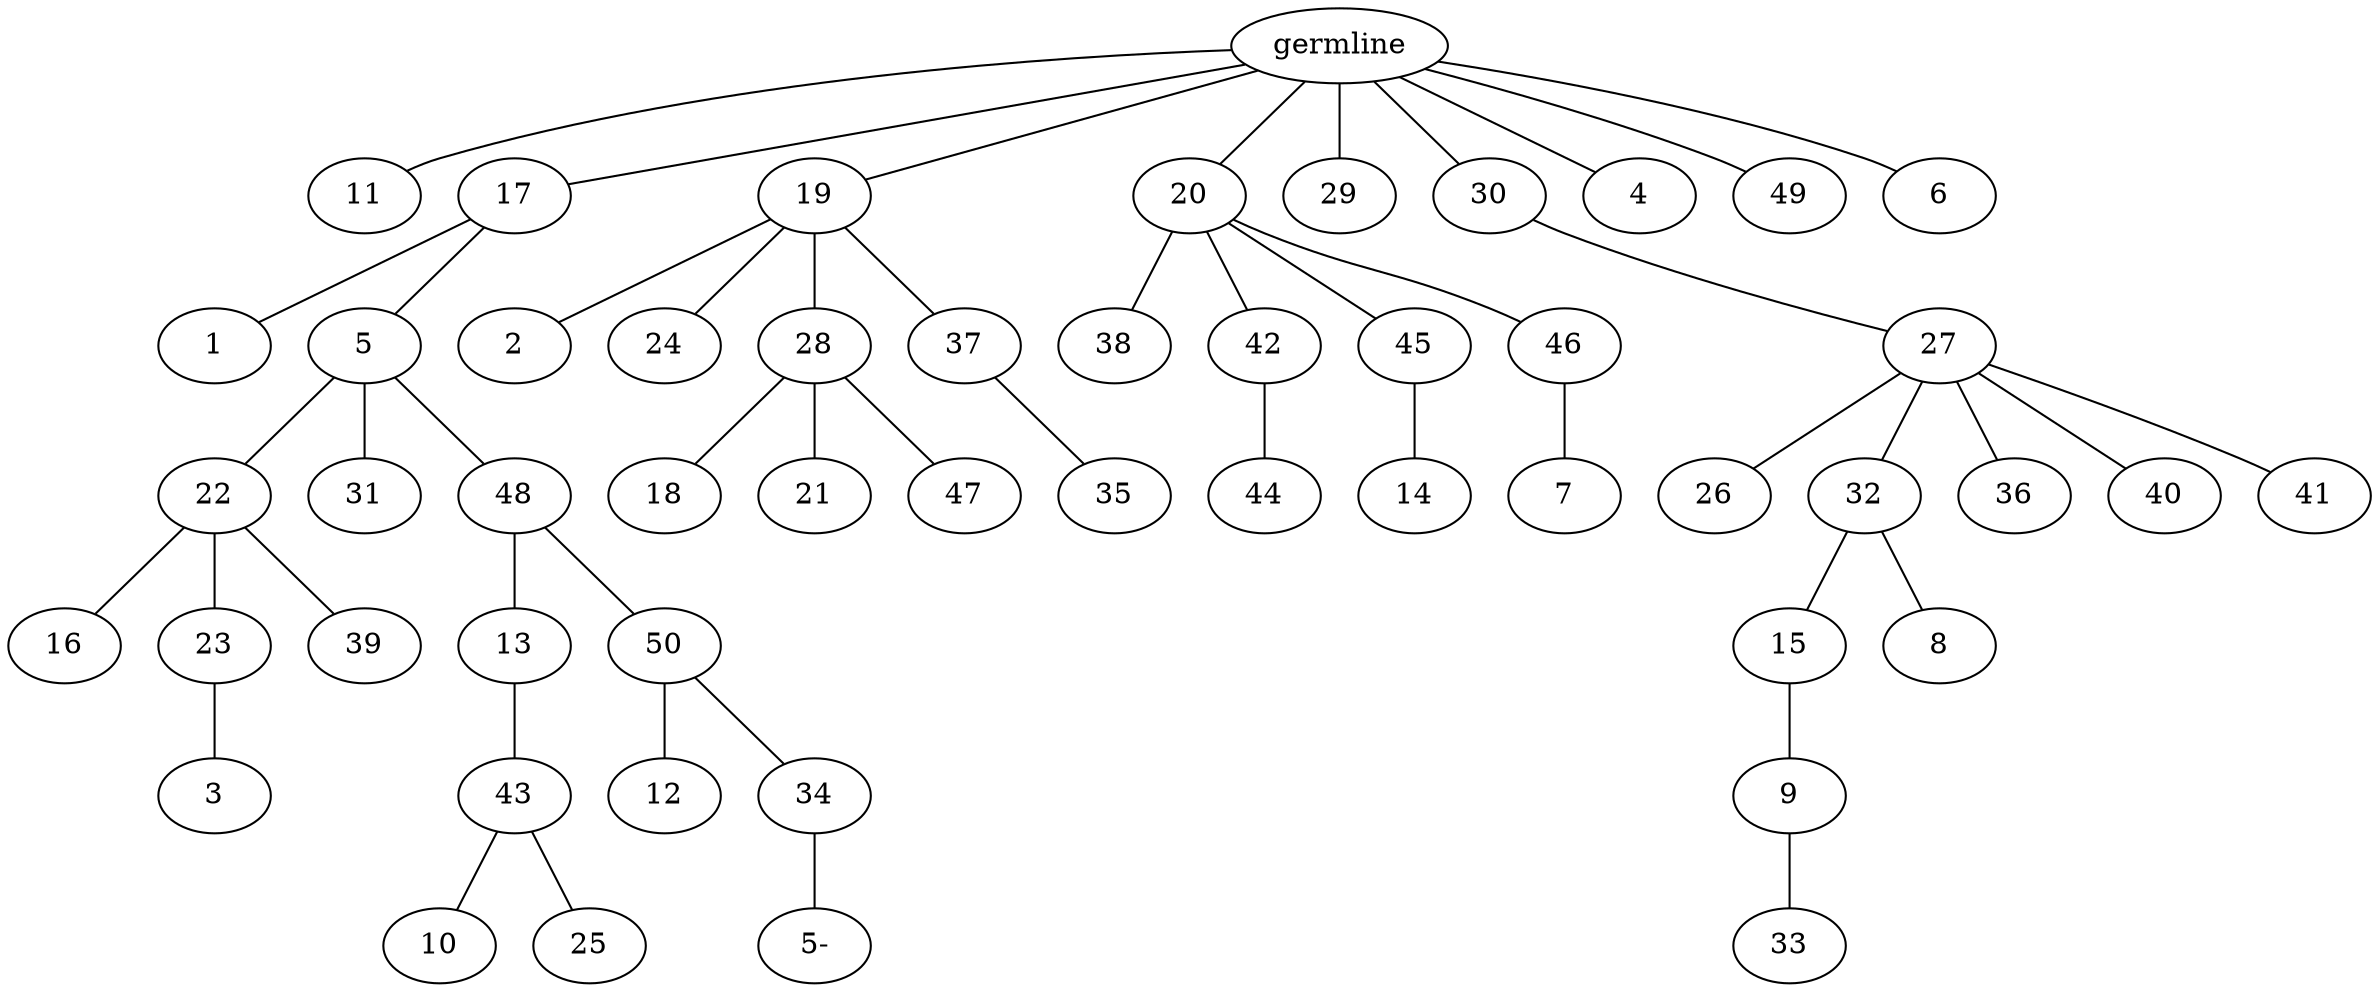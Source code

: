 graph tree {
    "140665052919024" [label="germline"];
    "140665052849728" [label="11"];
    "140665052850784" [label="17"];
    "140665052701360" [label="1"];
    "140665052704096" [label="5"];
    "140665052703856" [label="22"];
    "140665052701888" [label="16"];
    "140665052702320" [label="23"];
    "140665052702512" [label="3"];
    "140665052702416" [label="39"];
    "140665052703136" [label="31"];
    "140665052704672" [label="48"];
    "140665052759568" [label="13"];
    "140665052761392" [label="43"];
    "140665052758896" [label="10"];
    "140665052760000" [label="25"];
    "140665052761872" [label="50"];
    "140665052761632" [label="12"];
    "140665052759376" [label="34"];
    "140665052704720" [label="5-"];
    "140665052851696" [label="19"];
    "140665052702176" [label="2"];
    "140665052703664" [label="24"];
    "140665052701984" [label="28"];
    "140665052759856" [label="18"];
    "140665052758704" [label="21"];
    "140665052759904" [label="47"];
    "140665052703088" [label="37"];
    "140665052760960" [label="35"];
    "140665052849248" [label="20"];
    "140665052703760" [label="38"];
    "140665052704192" [label="42"];
    "140665052952656" [label="44"];
    "140665052954096" [label="45"];
    "140665052952992" [label="14"];
    "140665052951408" [label="46"];
    "140665052952464" [label="7"];
    "140665052848864" [label="29"];
    "140665052758512" [label="30"];
    "140665052954192" [label="27"];
    "140665052952512" [label="26"];
    "140665052951360" [label="32"];
    "140665052738896" [label="15"];
    "140665052740816" [label="9"];
    "140665052740096" [label="33"];
    "140665052739232" [label="8"];
    "140665052950784" [label="36"];
    "140665052951456" [label="40"];
    "140665052740912" [label="41"];
    "140665052758992" [label="4"];
    "140665052951072" [label="49"];
    "140665052954384" [label="6"];
    "140665052919024" -- "140665052849728";
    "140665052919024" -- "140665052850784";
    "140665052919024" -- "140665052851696";
    "140665052919024" -- "140665052849248";
    "140665052919024" -- "140665052848864";
    "140665052919024" -- "140665052758512";
    "140665052919024" -- "140665052758992";
    "140665052919024" -- "140665052951072";
    "140665052919024" -- "140665052954384";
    "140665052850784" -- "140665052701360";
    "140665052850784" -- "140665052704096";
    "140665052704096" -- "140665052703856";
    "140665052704096" -- "140665052703136";
    "140665052704096" -- "140665052704672";
    "140665052703856" -- "140665052701888";
    "140665052703856" -- "140665052702320";
    "140665052703856" -- "140665052702416";
    "140665052702320" -- "140665052702512";
    "140665052704672" -- "140665052759568";
    "140665052704672" -- "140665052761872";
    "140665052759568" -- "140665052761392";
    "140665052761392" -- "140665052758896";
    "140665052761392" -- "140665052760000";
    "140665052761872" -- "140665052761632";
    "140665052761872" -- "140665052759376";
    "140665052759376" -- "140665052704720";
    "140665052851696" -- "140665052702176";
    "140665052851696" -- "140665052703664";
    "140665052851696" -- "140665052701984";
    "140665052851696" -- "140665052703088";
    "140665052701984" -- "140665052759856";
    "140665052701984" -- "140665052758704";
    "140665052701984" -- "140665052759904";
    "140665052703088" -- "140665052760960";
    "140665052849248" -- "140665052703760";
    "140665052849248" -- "140665052704192";
    "140665052849248" -- "140665052954096";
    "140665052849248" -- "140665052951408";
    "140665052704192" -- "140665052952656";
    "140665052954096" -- "140665052952992";
    "140665052951408" -- "140665052952464";
    "140665052758512" -- "140665052954192";
    "140665052954192" -- "140665052952512";
    "140665052954192" -- "140665052951360";
    "140665052954192" -- "140665052950784";
    "140665052954192" -- "140665052951456";
    "140665052954192" -- "140665052740912";
    "140665052951360" -- "140665052738896";
    "140665052951360" -- "140665052739232";
    "140665052738896" -- "140665052740816";
    "140665052740816" -- "140665052740096";
}
